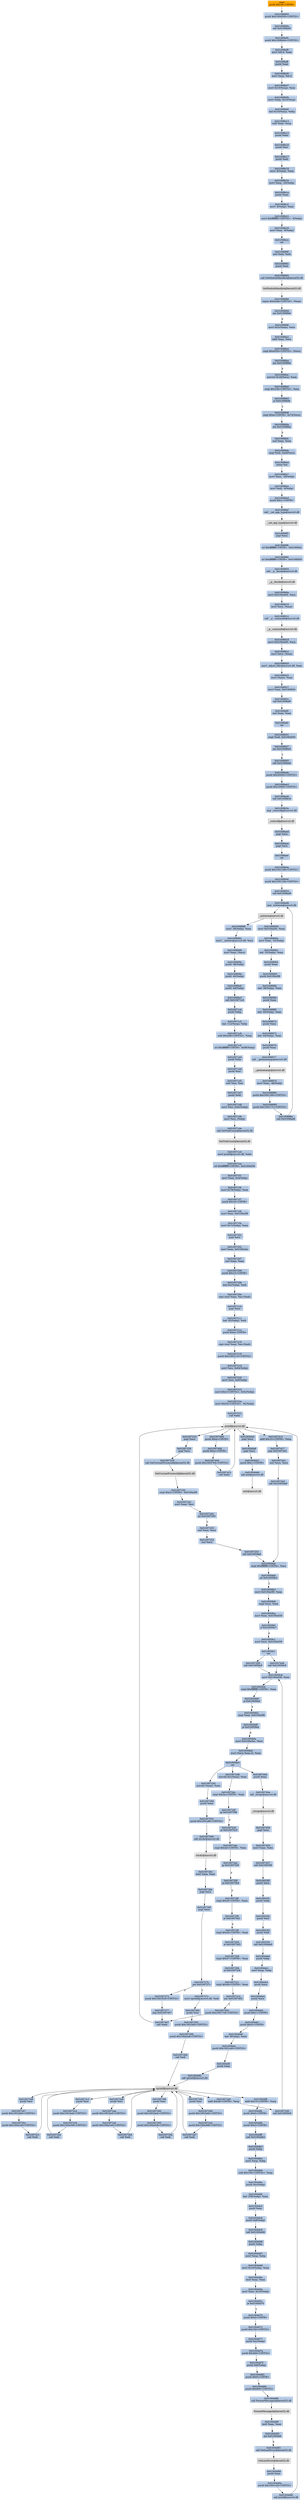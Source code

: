 digraph G {
node[shape=rectangle,style=filled,fillcolor=lightsteelblue,color=lightsteelblue]
bgcolor="transparent"
a0x01008883pushl_0x28UINT8[label="start\npushl $0x28<UINT8>",color="lightgrey",fillcolor="orange"];
a0x01008885pushl_0x1004550UINT32[label="0x01008885\npushl $0x1004550<UINT32>"];
a0x0100888acall_0x01008af4[label="0x0100888a\ncall 0x01008af4"];
a0x01008af4pushl_0x1008b44UINT32[label="0x01008af4\npushl $0x1008b44<UINT32>"];
a0x01008af9movl_fs_0_eax[label="0x01008af9\nmovl %fs:0, %eax"];
a0x01008affpushl_eax[label="0x01008aff\npushl %eax"];
a0x01008b00movl_esp_fs_0[label="0x01008b00\nmovl %esp, %fs:0"];
a0x01008b07movl_0x10esp__eax[label="0x01008b07\nmovl 0x10(%esp), %eax"];
a0x01008b0bmovl_ebp_0x10esp_[label="0x01008b0b\nmovl %ebp, 0x10(%esp)"];
a0x01008b0fleal_0x10esp__ebp[label="0x01008b0f\nleal 0x10(%esp), %ebp"];
a0x01008b13subl_eax_esp[label="0x01008b13\nsubl %eax, %esp"];
a0x01008b15pushl_ebx[label="0x01008b15\npushl %ebx"];
a0x01008b16pushl_esi[label="0x01008b16\npushl %esi"];
a0x01008b17pushl_edi[label="0x01008b17\npushl %edi"];
a0x01008b18movl__8ebp__eax[label="0x01008b18\nmovl -8(%ebp), %eax"];
a0x01008b1bmovl_esp__24ebp_[label="0x01008b1b\nmovl %esp, -24(%ebp)"];
a0x01008b1epushl_eax[label="0x01008b1e\npushl %eax"];
a0x01008b1fmovl__4ebp__eax[label="0x01008b1f\nmovl -4(%ebp), %eax"];
a0x01008b22movl_0xffffffffUINT32__4ebp_[label="0x01008b22\nmovl $0xffffffff<UINT32>, -4(%ebp)"];
a0x01008b29movl_eax__8ebp_[label="0x01008b29\nmovl %eax, -8(%ebp)"];
a0x01008b2cret[label="0x01008b2c\nret"];
a0x0100888fxorl_edi_edi[label="0x0100888f\nxorl %edi, %edi"];
a0x01008891pushl_edi[label="0x01008891\npushl %edi"];
a0x01008892call_GetModuleHandleA_kernel32_dll[label="0x01008892\ncall GetModuleHandleA@kernel32.dll"];
GetModuleHandleA_kernel32_dll[label="GetModuleHandleA@kernel32.dll",color="lightgrey",fillcolor="lightgrey"];
a0x01008898cmpw_0x5a4dUINT16_eax_[label="0x01008898\ncmpw $0x5a4d<UINT16>, (%eax)"];
a0x0100889djne_0x010088be[label="0x0100889d\njne 0x010088be"];
a0x0100889fmovl_0x3ceax__ecx[label="0x0100889f\nmovl 0x3c(%eax), %ecx"];
a0x010088a2addl_eax_ecx[label="0x010088a2\naddl %eax, %ecx"];
a0x010088a4cmpl_0x4550UINT32_ecx_[label="0x010088a4\ncmpl $0x4550<UINT32>, (%ecx)"];
a0x010088aajne_0x010088be[label="0x010088aa\njne 0x010088be"];
a0x010088acmovzwl_0x18ecx__eax[label="0x010088ac\nmovzwl 0x18(%ecx), %eax"];
a0x010088b0cmpl_0x10bUINT32_eax[label="0x010088b0\ncmpl $0x10b<UINT32>, %eax"];
a0x010088b5je_0x010088d6[label="0x010088b5\nje 0x010088d6"];
a0x010088d6cmpl_0xeUINT8_0x74ecx_[label="0x010088d6\ncmpl $0xe<UINT8>, 0x74(%ecx)"];
a0x010088dajbe_0x010088be[label="0x010088da\njbe 0x010088be"];
a0x010088dcxorl_eax_eax[label="0x010088dc\nxorl %eax, %eax"];
a0x010088decmpl_edi_0xe8ecx_[label="0x010088de\ncmpl %edi, 0xe8(%ecx)"];
a0x010088e4setne_al[label="0x010088e4\nsetne %al"];
a0x010088e7movl_eax__28ebp_[label="0x010088e7\nmovl %eax, -28(%ebp)"];
a0x010088eamovl_edi__4ebp_[label="0x010088ea\nmovl %edi, -4(%ebp)"];
a0x010088edpushl_0x1UINT8[label="0x010088ed\npushl $0x1<UINT8>"];
a0x010088efcall___set_app_type_msvcrt_dll[label="0x010088ef\ncall __set_app_type@msvcrt.dll"];
a__set_app_type_msvcrt_dll[label="__set_app_type@msvcrt.dll",color="lightgrey",fillcolor="lightgrey"];
a0x010088f5popl_ecx[label="0x010088f5\npopl %ecx"];
a0x010088f6orl_0xffffffffUINT8_0x0100f44c[label="0x010088f6\norl $0xffffffff<UINT8>, 0x0100f44c"];
a0x010088fdorl_0xffffffffUINT8_0x0100f450[label="0x010088fd\norl $0xffffffff<UINT8>, 0x0100f450"];
a0x01008904call___p__fmode_msvcrt_dll[label="0x01008904\ncall __p__fmode@msvcrt.dll"];
a__p__fmode_msvcrt_dll[label="__p__fmode@msvcrt.dll",color="lightgrey",fillcolor="lightgrey"];
a0x0100890amovl_0x0100a404_ecx[label="0x0100890a\nmovl 0x0100a404, %ecx"];
a0x01008910movl_ecx_eax_[label="0x01008910\nmovl %ecx, (%eax)"];
a0x01008912call___p__commode_msvcrt_dll[label="0x01008912\ncall __p__commode@msvcrt.dll"];
a__p__commode_msvcrt_dll[label="__p__commode@msvcrt.dll",color="lightgrey",fillcolor="lightgrey"];
a0x01008918movl_0x0100a400_ecx[label="0x01008918\nmovl 0x0100a400, %ecx"];
a0x0100891emovl_ecx_eax_[label="0x0100891e\nmovl %ecx, (%eax)"];
a0x01008920movl__adjust_fdiv_msvcrt_dll_eax[label="0x01008920\nmovl _adjust_fdiv@msvcrt.dll, %eax"];
a0x01008925movl_eax__eax[label="0x01008925\nmovl (%eax), %eax"];
a0x01008927movl_eax_0x0100f454[label="0x01008927\nmovl %eax, 0x0100f454"];
a0x0100892ccall_0x01008af0[label="0x0100892c\ncall 0x01008af0"];
a0x01008af0xorl_eax_eax[label="0x01008af0\nxorl %eax, %eax"];
a0x01008af2ret[label="0x01008af2\nret"];
a0x01008931cmpl_edi_0x0100a050[label="0x01008931\ncmpl %edi, 0x0100a050"];
a0x01008937jne_0x01008945[label="0x01008937\njne 0x01008945"];
a0x01008945call_0x01008ade[label="0x01008945\ncall 0x01008ade"];
a0x01008adepushl_0x30000UINT32[label="0x01008ade\npushl $0x30000<UINT32>"];
a0x01008ae3pushl_0x10000UINT32[label="0x01008ae3\npushl $0x10000<UINT32>"];
a0x01008ae8call_0x01008b3e[label="0x01008ae8\ncall 0x01008b3e"];
a0x01008b3ejmp__controlfp_msvcrt_dll[label="0x01008b3e\njmp _controlfp@msvcrt.dll"];
a_controlfp_msvcrt_dll[label="_controlfp@msvcrt.dll",color="lightgrey",fillcolor="lightgrey"];
a0x01008aedpopl_ecx[label="0x01008aed\npopl %ecx"];
a0x01008aeepopl_ecx[label="0x01008aee\npopl %ecx"];
a0x01008aefret[label="0x01008aef\nret"];
a0x0100894apushl_0x1001188UINT32[label="0x0100894a\npushl $0x1001188<UINT32>"];
a0x0100894fpushl_0x1001184UINT32[label="0x0100894f\npushl $0x1001184<UINT32>"];
a0x01008954call_0x01008ad8[label="0x01008954\ncall 0x01008ad8"];
a0x01008ad8jmp__initterm_msvcrt_dll[label="0x01008ad8\njmp _initterm@msvcrt.dll"];
a_initterm_msvcrt_dll[label="_initterm@msvcrt.dll",color="lightgrey",fillcolor="lightgrey"];
a0x01008959movl_0x0100a3fc_eax[label="0x01008959\nmovl 0x0100a3fc, %eax"];
a0x0100895emovl_eax__32ebp_[label="0x0100895e\nmovl %eax, -32(%ebp)"];
a0x01008961leal__32ebp__eax[label="0x01008961\nleal -32(%ebp), %eax"];
a0x01008964pushl_eax[label="0x01008964\npushl %eax"];
a0x01008965pushl_0x0100a3f8[label="0x01008965\npushl 0x0100a3f8"];
a0x0100896bleal__36ebp__eax[label="0x0100896b\nleal -36(%ebp), %eax"];
a0x0100896epushl_eax[label="0x0100896e\npushl %eax"];
a0x0100896fleal__40ebp__eax[label="0x0100896f\nleal -40(%ebp), %eax"];
a0x01008972pushl_eax[label="0x01008972\npushl %eax"];
a0x01008973leal__44ebp__eax[label="0x01008973\nleal -44(%ebp), %eax"];
a0x01008976pushl_eax[label="0x01008976\npushl %eax"];
a0x01008977call___getmainargs_msvcrt_dll[label="0x01008977\ncall __getmainargs@msvcrt.dll"];
a__getmainargs_msvcrt_dll[label="__getmainargs@msvcrt.dll",color="lightgrey",fillcolor="lightgrey"];
a0x0100897dmovl_eax__48ebp_[label="0x0100897d\nmovl %eax, -48(%ebp)"];
a0x01008980pushl_0x1001180UINT32[label="0x01008980\npushl $0x1001180<UINT32>"];
a0x01008985pushl_0x100117cUINT32[label="0x01008985\npushl $0x100117c<UINT32>"];
a0x0100898acall_0x01008ad8[label="0x0100898a\ncall 0x01008ad8"];
a0x0100898fmovl__36ebp__eax[label="0x0100898f\nmovl -36(%ebp), %eax"];
a0x01008992movl___initenv_msvcrt_dll_ecx[label="0x01008992\nmovl __initenv@msvcrt.dll, %ecx"];
a0x01008998movl_eax_ecx_[label="0x01008998\nmovl %eax, (%ecx)"];
a0x0100899apushl__36ebp_[label="0x0100899a\npushl -36(%ebp)"];
a0x0100899dpushl__40ebp_[label="0x0100899d\npushl -40(%ebp)"];
a0x010089a0pushl__44ebp_[label="0x010089a0\npushl -44(%ebp)"];
a0x010089a3call_0x010071c4[label="0x010089a3\ncall 0x010071c4"];
a0x010071c4pushl_ebp[label="0x010071c4\npushl %ebp"];
a0x010071c5leal__112esp__ebp[label="0x010071c5\nleal -112(%esp), %ebp"];
a0x010071c9subl_0x2d8UINT32_esp[label="0x010071c9\nsubl $0x2d8<UINT32>, %esp"];
a0x010071cforl_0xffffffffUINT8_0x68ebp_[label="0x010071cf\norl $0xffffffff<UINT8>, 0x68(%ebp)"];
a0x010071d3pushl_ebx[label="0x010071d3\npushl %ebx"];
a0x010071d4pushl_esi[label="0x010071d4\npushl %esi"];
a0x010071d5xorl_esi_esi[label="0x010071d5\nxorl %esi, %esi"];
a0x010071d7pushl_edi[label="0x010071d7\npushl %edi"];
a0x010071d8movl_esi_0x6cebp_[label="0x010071d8\nmovl %esi, 0x6c(%ebp)"];
a0x010071dbmovl_esi_ebp_[label="0x010071db\nmovl %esi, (%ebp)"];
a0x010071decall_GetTickCount_kernel32_dll[label="0x010071de\ncall GetTickCount@kernel32.dll"];
GetTickCount_kernel32_dll[label="GetTickCount@kernel32.dll",color="lightgrey",fillcolor="lightgrey"];
a0x010071e4movl_printf_msvcrt_dll_ebx[label="0x010071e4\nmovl printf@msvcrt.dll, %ebx"];
a0x010071eaorl_0xffffffffUINT8_0x0100a030[label="0x010071ea\norl $0xffffffff<UINT8>, 0x0100a030"];
a0x010071f1movl_eax_0x4ebp_[label="0x010071f1\nmovl %eax, 0x4(%ebp)"];
a0x010071f4movl_0x78ebp__eax[label="0x010071f4\nmovl 0x78(%ebp), %eax"];
a0x010071f7pushl_0x16UINT8[label="0x010071f7\npushl $0x16<UINT8>"];
a0x010071f9movl_eax_0x0100a3f0[label="0x010071f9\nmovl %eax, 0x0100a3f0"];
a0x010071femovl_0x7cebp__eax[label="0x010071fe\nmovl 0x7c(%ebp), %eax"];
a0x01007201popl_ecx[label="0x01007201\npopl %ecx"];
a0x01007202movl_eax_0x0100a3ec[label="0x01007202\nmovl %eax, 0x0100a3ec"];
a0x01007207xorl_eax_eax[label="0x01007207\nxorl %eax, %eax"];
a0x01007209pushl_0x15UINT8[label="0x01007209\npushl $0x15<UINT8>"];
a0x0100720bleal_0xcebp__edi[label="0x0100720b\nleal 0xc(%ebp), %edi"];
a0x0100720erepz_stosl_eax_es_edi_[label="0x0100720e\nrepz stosl %eax, %es:(%edi)"];
a0x01007210popl_ecx[label="0x01007210\npopl %ecx"];
a0x01007211leal__92ebp__edi[label="0x01007211\nleal -92(%ebp), %edi"];
a0x01007214pushl_0xaUINT8[label="0x01007214\npushl $0xa<UINT8>"];
a0x01007216repz_stosl_eax_es_edi_[label="0x01007216\nrepz stosl %eax, %es:(%edi)"];
a0x01007218pushl_0x1002110UINT32[label="0x01007218\npushl $0x1002110<UINT32>"];
a0x0100721dmovl_esi_0x64ebp_[label="0x0100721d\nmovl %esi, 0x64(%ebp)"];
a0x01007220movl_esi_0x8ebp_[label="0x01007220\nmovl %esi, 0x8(%ebp)"];
a0x01007223movl_0x2UINT32_0x5cebp_[label="0x01007223\nmovl $0x2<UINT32>, 0x5c(%ebp)"];
a0x0100722amovl_0x54UINT32__92ebp_[label="0x0100722a\nmovl $0x54<UINT32>, -92(%ebp)"];
a0x01007231call_ebx[label="0x01007231\ncall %ebx"];
printf_msvcrt_dll[label="printf@msvcrt.dll",color="lightgrey",fillcolor="lightgrey"];
a0x01007233popl_ecx[label="0x01007233\npopl %ecx"];
a0x01007234popl_ecx[label="0x01007234\npopl %ecx"];
a0x01007235call_GetCurrentProcessId_kernel32_dll[label="0x01007235\ncall GetCurrentProcessId@kernel32.dll"];
GetCurrentProcessId_kernel32_dll[label="GetCurrentProcessId@kernel32.dll",color="lightgrey",fillcolor="lightgrey"];
a0x0100723bcmpl_0x2UINT8_0x0100a3f0[label="0x0100723b\ncmpl $0x2<UINT8>, 0x0100a3f0"];
a0x01007242movl_eax_esi[label="0x01007242\nmovl %eax, %esi"];
a0x01007244jnl_0x01007250[label="0x01007244\njnl 0x01007250"];
a0x01007250xorl_ecx_ecx[label="0x01007250\nxorl %ecx, %ecx"];
a0x01007252incl_ecx[label="0x01007252\nincl %ecx"];
a0x01007253call_0x010059a6[label="0x01007253\ncall 0x010059a6"];
a0x010059a6cmpl_0xffffffffUINT8_ecx[label="0x010059a6\ncmpl $0xffffffff<UINT8>, %ecx"];
a0x010059a9jnl_0x010059b3[label="0x010059a9\njnl 0x010059b3"];
a0x010059b3movl_0x0100a3f0_eax[label="0x010059b3\nmovl 0x0100a3f0, %eax"];
a0x010059b8cmpl_ecx_eax[label="0x010059b8\ncmpl %ecx, %eax"];
a0x010059bamovl_eax_0x0100a030[label="0x010059ba\nmovl %eax, 0x0100a030"];
a0x010059bfjl_0x010059c7[label="0x010059bf\njl 0x010059c7"];
a0x010059c1movl_ecx_0x0100a030[label="0x010059c1\nmovl %ecx, 0x0100a030"];
a0x010059c7ret[label="0x010059c7\nret"];
a0x01007258call_0x010059c8[label="0x01007258\ncall 0x010059c8"];
a0x010059c8movl_0x0100a030_eax[label="0x010059c8\nmovl 0x0100a030, %eax"];
a0x010059cdcmpl_0xffffffffUINT8_eax[label="0x010059cd\ncmpl $0xffffffff<UINT8>, %eax"];
a0x010059d0je_0x010059e4[label="0x010059d0\nje 0x010059e4"];
a0x010059d2cmpl_eax_0x0100a3f0[label="0x010059d2\ncmpl %eax, 0x0100a3f0"];
a0x010059d8je_0x010059e4[label="0x010059d8\nje 0x010059e4"];
a0x010059damovl_0x0100a3ec_ecx[label="0x010059da\nmovl 0x0100a3ec, %ecx"];
a0x010059e0movl_ecxeax4__eax[label="0x010059e0\nmovl (%ecx,%eax,4), %eax"];
a0x010059e3ret[label="0x010059e3\nret"];
a0x0100725dmovsbl_eax__eax[label="0x0100725d\nmovsbl (%eax), %eax"];
a0x01007260pushl_eax[label="0x01007260\npushl %eax"];
a0x01007261pushl_0x1001af0UINT32[label="0x01007261\npushl $0x1001af0<UINT32>"];
a0x01007266call_strchr_msvcrt_dll[label="0x01007266\ncall strchr@msvcrt.dll"];
strchr_msvcrt_dll[label="strchr@msvcrt.dll",color="lightgrey",fillcolor="lightgrey"];
a0x0100726ctestl_eax_eax[label="0x0100726c\ntestl %eax, %eax"];
a0x0100726epopl_ecx[label="0x0100726e\npopl %ecx"];
a0x0100726fpopl_ecx[label="0x0100726f\npopl %ecx"];
a0x01007270jne_0x0100727c[label="0x01007270\njne 0x0100727c"];
a0x01007272pushl_0x1001818UINT32[label="0x01007272\npushl $0x1001818<UINT32>"];
a0x0100727cmovl_sprintf_msvcrt_dll_edi[label="0x0100727c\nmovl sprintf@msvcrt.dll, %edi"];
a0x01007282pushl_esi[label="0x01007282\npushl %esi"];
a0x01007283pushl_0x1001bf4UINT32[label="0x01007283\npushl $0x1001bf4<UINT32>"];
a0x01007288pushl_0x100a3a8UINT32[label="0x01007288\npushl $0x100a3a8<UINT32>"];
a0x0100728dcall_edi[label="0x0100728d\ncall %edi"];
sprintf_msvcrt_dll[label="sprintf@msvcrt.dll",color="lightgrey",fillcolor="lightgrey"];
a0x0100728fpushl_esi[label="0x0100728f\npushl %esi"];
a0x01007290pushl_0x1001be4UINT32[label="0x01007290\npushl $0x1001be4<UINT32>"];
a0x01007295pushl_0x100a328UINT32[label="0x01007295\npushl $0x100a328<UINT32>"];
a0x0100729acall_edi[label="0x0100729a\ncall %edi"];
a0x0100729cpushl_esi[label="0x0100729c\npushl %esi"];
a0x0100729dpushl_0x1001bd4UINT32[label="0x0100729d\npushl $0x1001bd4<UINT32>"];
a0x010072a2pushl_0x100a368UINT32[label="0x010072a2\npushl $0x100a368<UINT32>"];
a0x010072a7call_edi[label="0x010072a7\ncall %edi"];
a0x010072a9pushl_esi[label="0x010072a9\npushl %esi"];
a0x010072aapushl_0x1001bc0UINT32[label="0x010072aa\npushl $0x1001bc0<UINT32>"];
a0x010072afpushl_0x100a1e0UINT32[label="0x010072af\npushl $0x100a1e0<UINT32>"];
a0x010072b4call_edi[label="0x010072b4\ncall %edi"];
a0x010072b6pushl_esi[label="0x010072b6\npushl %esi"];
a0x010072b7pushl_0x1001bb0UINT32[label="0x010072b7\npushl $0x1001bb0<UINT32>"];
a0x010072bcpushl_0x100a1a0UINT32[label="0x010072bc\npushl $0x100a1a0<UINT32>"];
a0x010072c1call_edi[label="0x010072c1\ncall %edi"];
a0x010072c3pushl_esi[label="0x010072c3\npushl %esi"];
a0x010072c4pushl_0x1001ba0UINT32[label="0x010072c4\npushl $0x1001ba0<UINT32>"];
a0x010072c9pushl_0x100a160UINT32[label="0x010072c9\npushl $0x100a160<UINT32>"];
a0x010072cecall_edi[label="0x010072ce\ncall %edi"];
a0x010072d0addl_0x48UINT8_esp[label="0x010072d0\naddl $0x48<UINT8>, %esp"];
a0x010072d3call_0x010059c8[label="0x010072d3\ncall 0x010059c8"];
a0x010072d8movsbl_0x1eax__eax[label="0x010072d8\nmovsbl 0x1(%eax), %eax"];
a0x010072dccmpl_0x5aUINT8_eax[label="0x010072dc\ncmpl $0x5a<UINT8>, %eax"];
a0x010072dfjg_0x01007396[label="0x010072df\njg 0x01007396"];
a0x010072e5je_0x01007419[label="0x010072e5\nje 0x01007419"];
a0x010072ebcmpl_0x4dUINT8_eax[label="0x010072eb\ncmpl $0x4d<UINT8>, %eax"];
a0x010072eejg_0x01007328[label="0x010072ee\njg 0x01007328"];
a0x010072f0je_0x010073b4[label="0x010072f0\nje 0x010073b4"];
a0x010072f6cmpl_0x3fUINT8_eax[label="0x010072f6\ncmpl $0x3f<UINT8>, %eax"];
a0x010072f9je_0x01007441[label="0x010072f9\nje 0x01007441"];
a0x010072ffcmpl_0x44UINT8_eax[label="0x010072ff\ncmpl $0x44<UINT8>, %eax"];
a0x01007302je_0x010073d3[label="0x01007302\nje 0x010073d3"];
a0x01007308cmpl_0x47UINT8_eax[label="0x01007308\ncmpl $0x47<UINT8>, %eax"];
a0x0100730bje_0x010073c8[label="0x0100730b\nje 0x010073c8"];
a0x01007311cmpl_0x4bUINT8_eax[label="0x01007311\ncmpl $0x4b<UINT8>, %eax"];
a0x01007314jne_0x01007402[label="0x01007314\njne 0x01007402"];
a0x01007402pushl_0x10017c8UINT32[label="0x01007402\npushl $0x10017c8<UINT32>"];
a0x01007407call_ebx[label="0x01007407\ncall %ebx"];
a0x01007409pushl_0xaUINT8[label="0x01007409\npushl $0xa<UINT8>"];
a0x0100740bpushl_0xaUINT8[label="0x0100740b\npushl $0xa<UINT8>"];
a0x0100740dpushl_0x1003764UINT32[label="0x0100740d\npushl $0x1003764<UINT32>"];
a0x01007412call_ebx[label="0x01007412\ncall %ebx"];
a0x01007414addl_0x10UINT8_esp[label="0x01007414\naddl $0x10<UINT8>, %esp"];
a0x01007417jmp_0x01007441[label="0x01007417\njmp 0x01007441"];
a0x01007441xorl_ecx_ecx[label="0x01007441\nxorl %ecx, %ecx"];
a0x01007443call_0x010059a6[label="0x01007443\ncall 0x010059a6"];
a0x01007448call_0x010059c8[label="0x01007448\ncall 0x010059c8"];
a0x0100744dpushl_eax[label="0x0100744d\npushl %eax"];
a0x0100744ecall__strupr_msvcrt_dll[label="0x0100744e\ncall _strupr@msvcrt.dll"];
a_strupr_msvcrt_dll[label="_strupr@msvcrt.dll",color="lightgrey",fillcolor="lightgrey"];
a0x01007454popl_ecx[label="0x01007454\npopl %ecx"];
a0x01007455movl_eax_ebx[label="0x01007455\nmovl %eax, %ebx"];
a0x01007457call_0x010052f0[label="0x01007457\ncall 0x010052f0"];
a0x010052f0pushl_ecx[label="0x010052f0\npushl %ecx"];
a0x010052f1pushl_ebp[label="0x010052f1\npushl %ebp"];
a0x010052f2pushl_esi[label="0x010052f2\npushl %esi"];
a0x010052f3pushl_edi[label="0x010052f3\npushl %edi"];
a0x010052f4call_0x01004de0[label="0x010052f4\ncall 0x01004de0"];
a0x01004de0pushl_ebp[label="0x01004de0\npushl %ebp"];
a0x01004de1movl_esp_ebp[label="0x01004de1\nmovl %esp, %ebp"];
a0x01004de3pushl_ecx[label="0x01004de3\npushl %ecx"];
a0x01004de4pushl_ecx[label="0x01004de4\npushl %ecx"];
a0x01004de5pushl_0x1UINT8[label="0x01004de5\npushl $0x1<UINT8>"];
a0x01004de7pushl_0x5UINT8[label="0x01004de7\npushl $0x5<UINT8>"];
a0x01004de9leal__8ebp__eax[label="0x01004de9\nleal -8(%ebp), %eax"];
a0x01004decpushl_0x1001c40UINT32[label="0x01004dec\npushl $0x1001c40<UINT32>"];
a0x01004df1pushl_eax[label="0x01004df1\npushl %eax"];
a0x01004df2call_sprintf_msvcrt_dll[label="0x01004df2\ncall sprintf@msvcrt.dll"];
a0x01004df8addl_0x10UINT8_esp[label="0x01004df8\naddl $0x10<UINT8>, %esp"];
a0x01004dfbpushl_0x0UINT8[label="0x01004dfb\npushl $0x0<UINT8>"];
a0x01004dfdpushl_0x3UINT8[label="0x01004dfd\npushl $0x3<UINT8>"];
a0x01004dffcall_0x01004db3[label="0x01004dff\ncall 0x01004db3"];
a0x01004db3pushl_ebp[label="0x01004db3\npushl %ebp"];
a0x01004db4movl_esp_ebp[label="0x01004db4\nmovl %esp, %ebp"];
a0x01004db6subl_0x100UINT32_esp[label="0x01004db6\nsubl $0x100<UINT32>, %esp"];
a0x01004dbcpushl_0xcebp_[label="0x01004dbc\npushl 0xc(%ebp)"];
a0x01004dbfleal__256ebp__eax[label="0x01004dbf\nleal -256(%ebp), %eax"];
a0x01004dc5pushl_eax[label="0x01004dc5\npushl %eax"];
a0x01004dc6pushl_0x8ebp_[label="0x01004dc6\npushl 0x8(%ebp)"];
a0x01004dc9call_0x01004d46[label="0x01004dc9\ncall 0x01004d46"];
a0x01004d46pushl_ebp[label="0x01004d46\npushl %ebp"];
a0x01004d47movl_esp_ebp[label="0x01004d47\nmovl %esp, %ebp"];
a0x01004d49movl_0x10ebp__eax[label="0x01004d49\nmovl 0x10(%ebp), %eax"];
a0x01004d4ctestl_eax_eax[label="0x01004d4c\ntestl %eax, %eax"];
a0x01004d4emovl_eax_0x10ebp_[label="0x01004d4e\nmovl %eax, 0x10(%ebp)"];
a0x01004d51je_0x01004d70[label="0x01004d51\nje 0x01004d70"];
a0x01004d70pushl_0x0UINT8[label="0x01004d70\npushl $0x0<UINT8>"];
a0x01004d72pushl_0x100UINT32[label="0x01004d72\npushl $0x100<UINT32>"];
a0x01004d77pushl_0xcebp_[label="0x01004d77\npushl 0xc(%ebp)"];
a0x01004d7apushl_0x400UINT32[label="0x01004d7a\npushl $0x400<UINT32>"];
a0x01004d7fpushl_0x8ebp_[label="0x01004d7f\npushl 0x8(%ebp)"];
a0x01004d82pushl_0x0UINT8[label="0x01004d82\npushl $0x0<UINT8>"];
a0x01004d84pushl_0x800UINT32[label="0x01004d84\npushl $0x800<UINT32>"];
a0x01004d89call_FormatMessageA_kernel32_dll[label="0x01004d89\ncall FormatMessageA@kernel32.dll"];
FormatMessageA_kernel32_dll[label="FormatMessageA@kernel32.dll",color="lightgrey",fillcolor="lightgrey"];
a0x01004d8ftestl_eax_eax[label="0x01004d8f\ntestl %eax, %eax"];
a0x01004d91jne_0x01004daf[label="0x01004d91\njne 0x01004daf"];
a0x01004d93call_GetLastError_kernel32_dll[label="0x01004d93\ncall GetLastError@kernel32.dll"];
GetLastError_kernel32_dll[label="GetLastError@kernel32.dll",color="lightgrey",fillcolor="lightgrey"];
a0x01004d99pushl_eax[label="0x01004d99\npushl %eax"];
a0x01004d9apushl_0x1001c20UINT32[label="0x01004d9a\npushl $0x1001c20<UINT32>"];
a0x01004d9fcall_printf_msvcrt_dll[label="0x01004d9f\ncall printf@msvcrt.dll"];
a0x01004da5popl_ecx[label="0x01004da5\npopl %ecx"];
a0x01004da6popl_ecx[label="0x01004da6\npopl %ecx"];
a0x01004da7pushl_0x1UINT8[label="0x01004da7\npushl $0x1<UINT8>"];
a0x01004da9call_exit_msvcrt_dll[label="0x01004da9\ncall exit@msvcrt.dll"];
exit_msvcrt_dll[label="exit@msvcrt.dll",color="lightgrey",fillcolor="lightgrey"];
a0x01007277jmp_0x01007407[label="0x01007277\njmp 0x01007407"];
a0x01008883pushl_0x28UINT8 -> a0x01008885pushl_0x1004550UINT32 [color="#000000"];
a0x01008885pushl_0x1004550UINT32 -> a0x0100888acall_0x01008af4 [color="#000000"];
a0x0100888acall_0x01008af4 -> a0x01008af4pushl_0x1008b44UINT32 [color="#000000"];
a0x01008af4pushl_0x1008b44UINT32 -> a0x01008af9movl_fs_0_eax [color="#000000"];
a0x01008af9movl_fs_0_eax -> a0x01008affpushl_eax [color="#000000"];
a0x01008affpushl_eax -> a0x01008b00movl_esp_fs_0 [color="#000000"];
a0x01008b00movl_esp_fs_0 -> a0x01008b07movl_0x10esp__eax [color="#000000"];
a0x01008b07movl_0x10esp__eax -> a0x01008b0bmovl_ebp_0x10esp_ [color="#000000"];
a0x01008b0bmovl_ebp_0x10esp_ -> a0x01008b0fleal_0x10esp__ebp [color="#000000"];
a0x01008b0fleal_0x10esp__ebp -> a0x01008b13subl_eax_esp [color="#000000"];
a0x01008b13subl_eax_esp -> a0x01008b15pushl_ebx [color="#000000"];
a0x01008b15pushl_ebx -> a0x01008b16pushl_esi [color="#000000"];
a0x01008b16pushl_esi -> a0x01008b17pushl_edi [color="#000000"];
a0x01008b17pushl_edi -> a0x01008b18movl__8ebp__eax [color="#000000"];
a0x01008b18movl__8ebp__eax -> a0x01008b1bmovl_esp__24ebp_ [color="#000000"];
a0x01008b1bmovl_esp__24ebp_ -> a0x01008b1epushl_eax [color="#000000"];
a0x01008b1epushl_eax -> a0x01008b1fmovl__4ebp__eax [color="#000000"];
a0x01008b1fmovl__4ebp__eax -> a0x01008b22movl_0xffffffffUINT32__4ebp_ [color="#000000"];
a0x01008b22movl_0xffffffffUINT32__4ebp_ -> a0x01008b29movl_eax__8ebp_ [color="#000000"];
a0x01008b29movl_eax__8ebp_ -> a0x01008b2cret [color="#000000"];
a0x01008b2cret -> a0x0100888fxorl_edi_edi [color="#000000"];
a0x0100888fxorl_edi_edi -> a0x01008891pushl_edi [color="#000000"];
a0x01008891pushl_edi -> a0x01008892call_GetModuleHandleA_kernel32_dll [color="#000000"];
a0x01008892call_GetModuleHandleA_kernel32_dll -> GetModuleHandleA_kernel32_dll [color="#000000"];
GetModuleHandleA_kernel32_dll -> a0x01008898cmpw_0x5a4dUINT16_eax_ [color="#000000"];
a0x01008898cmpw_0x5a4dUINT16_eax_ -> a0x0100889djne_0x010088be [color="#000000"];
a0x0100889djne_0x010088be -> a0x0100889fmovl_0x3ceax__ecx [color="#000000",label="F"];
a0x0100889fmovl_0x3ceax__ecx -> a0x010088a2addl_eax_ecx [color="#000000"];
a0x010088a2addl_eax_ecx -> a0x010088a4cmpl_0x4550UINT32_ecx_ [color="#000000"];
a0x010088a4cmpl_0x4550UINT32_ecx_ -> a0x010088aajne_0x010088be [color="#000000"];
a0x010088aajne_0x010088be -> a0x010088acmovzwl_0x18ecx__eax [color="#000000",label="F"];
a0x010088acmovzwl_0x18ecx__eax -> a0x010088b0cmpl_0x10bUINT32_eax [color="#000000"];
a0x010088b0cmpl_0x10bUINT32_eax -> a0x010088b5je_0x010088d6 [color="#000000"];
a0x010088b5je_0x010088d6 -> a0x010088d6cmpl_0xeUINT8_0x74ecx_ [color="#000000",label="T"];
a0x010088d6cmpl_0xeUINT8_0x74ecx_ -> a0x010088dajbe_0x010088be [color="#000000"];
a0x010088dajbe_0x010088be -> a0x010088dcxorl_eax_eax [color="#000000",label="F"];
a0x010088dcxorl_eax_eax -> a0x010088decmpl_edi_0xe8ecx_ [color="#000000"];
a0x010088decmpl_edi_0xe8ecx_ -> a0x010088e4setne_al [color="#000000"];
a0x010088e4setne_al -> a0x010088e7movl_eax__28ebp_ [color="#000000"];
a0x010088e7movl_eax__28ebp_ -> a0x010088eamovl_edi__4ebp_ [color="#000000"];
a0x010088eamovl_edi__4ebp_ -> a0x010088edpushl_0x1UINT8 [color="#000000"];
a0x010088edpushl_0x1UINT8 -> a0x010088efcall___set_app_type_msvcrt_dll [color="#000000"];
a0x010088efcall___set_app_type_msvcrt_dll -> a__set_app_type_msvcrt_dll [color="#000000"];
a__set_app_type_msvcrt_dll -> a0x010088f5popl_ecx [color="#000000"];
a0x010088f5popl_ecx -> a0x010088f6orl_0xffffffffUINT8_0x0100f44c [color="#000000"];
a0x010088f6orl_0xffffffffUINT8_0x0100f44c -> a0x010088fdorl_0xffffffffUINT8_0x0100f450 [color="#000000"];
a0x010088fdorl_0xffffffffUINT8_0x0100f450 -> a0x01008904call___p__fmode_msvcrt_dll [color="#000000"];
a0x01008904call___p__fmode_msvcrt_dll -> a__p__fmode_msvcrt_dll [color="#000000"];
a__p__fmode_msvcrt_dll -> a0x0100890amovl_0x0100a404_ecx [color="#000000"];
a0x0100890amovl_0x0100a404_ecx -> a0x01008910movl_ecx_eax_ [color="#000000"];
a0x01008910movl_ecx_eax_ -> a0x01008912call___p__commode_msvcrt_dll [color="#000000"];
a0x01008912call___p__commode_msvcrt_dll -> a__p__commode_msvcrt_dll [color="#000000"];
a__p__commode_msvcrt_dll -> a0x01008918movl_0x0100a400_ecx [color="#000000"];
a0x01008918movl_0x0100a400_ecx -> a0x0100891emovl_ecx_eax_ [color="#000000"];
a0x0100891emovl_ecx_eax_ -> a0x01008920movl__adjust_fdiv_msvcrt_dll_eax [color="#000000"];
a0x01008920movl__adjust_fdiv_msvcrt_dll_eax -> a0x01008925movl_eax__eax [color="#000000"];
a0x01008925movl_eax__eax -> a0x01008927movl_eax_0x0100f454 [color="#000000"];
a0x01008927movl_eax_0x0100f454 -> a0x0100892ccall_0x01008af0 [color="#000000"];
a0x0100892ccall_0x01008af0 -> a0x01008af0xorl_eax_eax [color="#000000"];
a0x01008af0xorl_eax_eax -> a0x01008af2ret [color="#000000"];
a0x01008af2ret -> a0x01008931cmpl_edi_0x0100a050 [color="#000000"];
a0x01008931cmpl_edi_0x0100a050 -> a0x01008937jne_0x01008945 [color="#000000"];
a0x01008937jne_0x01008945 -> a0x01008945call_0x01008ade [color="#000000",label="T"];
a0x01008945call_0x01008ade -> a0x01008adepushl_0x30000UINT32 [color="#000000"];
a0x01008adepushl_0x30000UINT32 -> a0x01008ae3pushl_0x10000UINT32 [color="#000000"];
a0x01008ae3pushl_0x10000UINT32 -> a0x01008ae8call_0x01008b3e [color="#000000"];
a0x01008ae8call_0x01008b3e -> a0x01008b3ejmp__controlfp_msvcrt_dll [color="#000000"];
a0x01008b3ejmp__controlfp_msvcrt_dll -> a_controlfp_msvcrt_dll [color="#000000"];
a_controlfp_msvcrt_dll -> a0x01008aedpopl_ecx [color="#000000"];
a0x01008aedpopl_ecx -> a0x01008aeepopl_ecx [color="#000000"];
a0x01008aeepopl_ecx -> a0x01008aefret [color="#000000"];
a0x01008aefret -> a0x0100894apushl_0x1001188UINT32 [color="#000000"];
a0x0100894apushl_0x1001188UINT32 -> a0x0100894fpushl_0x1001184UINT32 [color="#000000"];
a0x0100894fpushl_0x1001184UINT32 -> a0x01008954call_0x01008ad8 [color="#000000"];
a0x01008954call_0x01008ad8 -> a0x01008ad8jmp__initterm_msvcrt_dll [color="#000000"];
a0x01008ad8jmp__initterm_msvcrt_dll -> a_initterm_msvcrt_dll [color="#000000"];
a_initterm_msvcrt_dll -> a0x01008959movl_0x0100a3fc_eax [color="#000000"];
a0x01008959movl_0x0100a3fc_eax -> a0x0100895emovl_eax__32ebp_ [color="#000000"];
a0x0100895emovl_eax__32ebp_ -> a0x01008961leal__32ebp__eax [color="#000000"];
a0x01008961leal__32ebp__eax -> a0x01008964pushl_eax [color="#000000"];
a0x01008964pushl_eax -> a0x01008965pushl_0x0100a3f8 [color="#000000"];
a0x01008965pushl_0x0100a3f8 -> a0x0100896bleal__36ebp__eax [color="#000000"];
a0x0100896bleal__36ebp__eax -> a0x0100896epushl_eax [color="#000000"];
a0x0100896epushl_eax -> a0x0100896fleal__40ebp__eax [color="#000000"];
a0x0100896fleal__40ebp__eax -> a0x01008972pushl_eax [color="#000000"];
a0x01008972pushl_eax -> a0x01008973leal__44ebp__eax [color="#000000"];
a0x01008973leal__44ebp__eax -> a0x01008976pushl_eax [color="#000000"];
a0x01008976pushl_eax -> a0x01008977call___getmainargs_msvcrt_dll [color="#000000"];
a0x01008977call___getmainargs_msvcrt_dll -> a__getmainargs_msvcrt_dll [color="#000000"];
a__getmainargs_msvcrt_dll -> a0x0100897dmovl_eax__48ebp_ [color="#000000"];
a0x0100897dmovl_eax__48ebp_ -> a0x01008980pushl_0x1001180UINT32 [color="#000000"];
a0x01008980pushl_0x1001180UINT32 -> a0x01008985pushl_0x100117cUINT32 [color="#000000"];
a0x01008985pushl_0x100117cUINT32 -> a0x0100898acall_0x01008ad8 [color="#000000"];
a0x0100898acall_0x01008ad8 -> a0x01008ad8jmp__initterm_msvcrt_dll [color="#000000"];
a_initterm_msvcrt_dll -> a0x0100898fmovl__36ebp__eax [color="#000000"];
a0x0100898fmovl__36ebp__eax -> a0x01008992movl___initenv_msvcrt_dll_ecx [color="#000000"];
a0x01008992movl___initenv_msvcrt_dll_ecx -> a0x01008998movl_eax_ecx_ [color="#000000"];
a0x01008998movl_eax_ecx_ -> a0x0100899apushl__36ebp_ [color="#000000"];
a0x0100899apushl__36ebp_ -> a0x0100899dpushl__40ebp_ [color="#000000"];
a0x0100899dpushl__40ebp_ -> a0x010089a0pushl__44ebp_ [color="#000000"];
a0x010089a0pushl__44ebp_ -> a0x010089a3call_0x010071c4 [color="#000000"];
a0x010089a3call_0x010071c4 -> a0x010071c4pushl_ebp [color="#000000"];
a0x010071c4pushl_ebp -> a0x010071c5leal__112esp__ebp [color="#000000"];
a0x010071c5leal__112esp__ebp -> a0x010071c9subl_0x2d8UINT32_esp [color="#000000"];
a0x010071c9subl_0x2d8UINT32_esp -> a0x010071cforl_0xffffffffUINT8_0x68ebp_ [color="#000000"];
a0x010071cforl_0xffffffffUINT8_0x68ebp_ -> a0x010071d3pushl_ebx [color="#000000"];
a0x010071d3pushl_ebx -> a0x010071d4pushl_esi [color="#000000"];
a0x010071d4pushl_esi -> a0x010071d5xorl_esi_esi [color="#000000"];
a0x010071d5xorl_esi_esi -> a0x010071d7pushl_edi [color="#000000"];
a0x010071d7pushl_edi -> a0x010071d8movl_esi_0x6cebp_ [color="#000000"];
a0x010071d8movl_esi_0x6cebp_ -> a0x010071dbmovl_esi_ebp_ [color="#000000"];
a0x010071dbmovl_esi_ebp_ -> a0x010071decall_GetTickCount_kernel32_dll [color="#000000"];
a0x010071decall_GetTickCount_kernel32_dll -> GetTickCount_kernel32_dll [color="#000000"];
GetTickCount_kernel32_dll -> a0x010071e4movl_printf_msvcrt_dll_ebx [color="#000000"];
a0x010071e4movl_printf_msvcrt_dll_ebx -> a0x010071eaorl_0xffffffffUINT8_0x0100a030 [color="#000000"];
a0x010071eaorl_0xffffffffUINT8_0x0100a030 -> a0x010071f1movl_eax_0x4ebp_ [color="#000000"];
a0x010071f1movl_eax_0x4ebp_ -> a0x010071f4movl_0x78ebp__eax [color="#000000"];
a0x010071f4movl_0x78ebp__eax -> a0x010071f7pushl_0x16UINT8 [color="#000000"];
a0x010071f7pushl_0x16UINT8 -> a0x010071f9movl_eax_0x0100a3f0 [color="#000000"];
a0x010071f9movl_eax_0x0100a3f0 -> a0x010071femovl_0x7cebp__eax [color="#000000"];
a0x010071femovl_0x7cebp__eax -> a0x01007201popl_ecx [color="#000000"];
a0x01007201popl_ecx -> a0x01007202movl_eax_0x0100a3ec [color="#000000"];
a0x01007202movl_eax_0x0100a3ec -> a0x01007207xorl_eax_eax [color="#000000"];
a0x01007207xorl_eax_eax -> a0x01007209pushl_0x15UINT8 [color="#000000"];
a0x01007209pushl_0x15UINT8 -> a0x0100720bleal_0xcebp__edi [color="#000000"];
a0x0100720bleal_0xcebp__edi -> a0x0100720erepz_stosl_eax_es_edi_ [color="#000000"];
a0x0100720erepz_stosl_eax_es_edi_ -> a0x01007210popl_ecx [color="#000000"];
a0x01007210popl_ecx -> a0x01007211leal__92ebp__edi [color="#000000"];
a0x01007211leal__92ebp__edi -> a0x01007214pushl_0xaUINT8 [color="#000000"];
a0x01007214pushl_0xaUINT8 -> a0x01007216repz_stosl_eax_es_edi_ [color="#000000"];
a0x01007216repz_stosl_eax_es_edi_ -> a0x01007218pushl_0x1002110UINT32 [color="#000000"];
a0x01007218pushl_0x1002110UINT32 -> a0x0100721dmovl_esi_0x64ebp_ [color="#000000"];
a0x0100721dmovl_esi_0x64ebp_ -> a0x01007220movl_esi_0x8ebp_ [color="#000000"];
a0x01007220movl_esi_0x8ebp_ -> a0x01007223movl_0x2UINT32_0x5cebp_ [color="#000000"];
a0x01007223movl_0x2UINT32_0x5cebp_ -> a0x0100722amovl_0x54UINT32__92ebp_ [color="#000000"];
a0x0100722amovl_0x54UINT32__92ebp_ -> a0x01007231call_ebx [color="#000000"];
a0x01007231call_ebx -> printf_msvcrt_dll [color="#000000"];
printf_msvcrt_dll -> a0x01007233popl_ecx [color="#000000"];
a0x01007233popl_ecx -> a0x01007234popl_ecx [color="#000000"];
a0x01007234popl_ecx -> a0x01007235call_GetCurrentProcessId_kernel32_dll [color="#000000"];
a0x01007235call_GetCurrentProcessId_kernel32_dll -> GetCurrentProcessId_kernel32_dll [color="#000000"];
GetCurrentProcessId_kernel32_dll -> a0x0100723bcmpl_0x2UINT8_0x0100a3f0 [color="#000000"];
a0x0100723bcmpl_0x2UINT8_0x0100a3f0 -> a0x01007242movl_eax_esi [color="#000000"];
a0x01007242movl_eax_esi -> a0x01007244jnl_0x01007250 [color="#000000"];
a0x01007244jnl_0x01007250 -> a0x01007250xorl_ecx_ecx [color="#000000",label="T"];
a0x01007250xorl_ecx_ecx -> a0x01007252incl_ecx [color="#000000"];
a0x01007252incl_ecx -> a0x01007253call_0x010059a6 [color="#000000"];
a0x01007253call_0x010059a6 -> a0x010059a6cmpl_0xffffffffUINT8_ecx [color="#000000"];
a0x010059a6cmpl_0xffffffffUINT8_ecx -> a0x010059a9jnl_0x010059b3 [color="#000000"];
a0x010059a9jnl_0x010059b3 -> a0x010059b3movl_0x0100a3f0_eax [color="#000000",label="T"];
a0x010059b3movl_0x0100a3f0_eax -> a0x010059b8cmpl_ecx_eax [color="#000000"];
a0x010059b8cmpl_ecx_eax -> a0x010059bamovl_eax_0x0100a030 [color="#000000"];
a0x010059bamovl_eax_0x0100a030 -> a0x010059bfjl_0x010059c7 [color="#000000"];
a0x010059bfjl_0x010059c7 -> a0x010059c1movl_ecx_0x0100a030 [color="#000000",label="F"];
a0x010059c1movl_ecx_0x0100a030 -> a0x010059c7ret [color="#000000"];
a0x010059c7ret -> a0x01007258call_0x010059c8 [color="#000000"];
a0x01007258call_0x010059c8 -> a0x010059c8movl_0x0100a030_eax [color="#000000"];
a0x010059c8movl_0x0100a030_eax -> a0x010059cdcmpl_0xffffffffUINT8_eax [color="#000000"];
a0x010059cdcmpl_0xffffffffUINT8_eax -> a0x010059d0je_0x010059e4 [color="#000000"];
a0x010059d0je_0x010059e4 -> a0x010059d2cmpl_eax_0x0100a3f0 [color="#000000",label="F"];
a0x010059d2cmpl_eax_0x0100a3f0 -> a0x010059d8je_0x010059e4 [color="#000000"];
a0x010059d8je_0x010059e4 -> a0x010059damovl_0x0100a3ec_ecx [color="#000000",label="F"];
a0x010059damovl_0x0100a3ec_ecx -> a0x010059e0movl_ecxeax4__eax [color="#000000"];
a0x010059e0movl_ecxeax4__eax -> a0x010059e3ret [color="#000000"];
a0x010059e3ret -> a0x0100725dmovsbl_eax__eax [color="#000000"];
a0x0100725dmovsbl_eax__eax -> a0x01007260pushl_eax [color="#000000"];
a0x01007260pushl_eax -> a0x01007261pushl_0x1001af0UINT32 [color="#000000"];
a0x01007261pushl_0x1001af0UINT32 -> a0x01007266call_strchr_msvcrt_dll [color="#000000"];
a0x01007266call_strchr_msvcrt_dll -> strchr_msvcrt_dll [color="#000000"];
strchr_msvcrt_dll -> a0x0100726ctestl_eax_eax [color="#000000"];
a0x0100726ctestl_eax_eax -> a0x0100726epopl_ecx [color="#000000"];
a0x0100726epopl_ecx -> a0x0100726fpopl_ecx [color="#000000"];
a0x0100726fpopl_ecx -> a0x01007270jne_0x0100727c [color="#000000"];
a0x01007270jne_0x0100727c -> a0x01007272pushl_0x1001818UINT32 [color="#000000",label="F"];
a0x01007270jne_0x0100727c -> a0x0100727cmovl_sprintf_msvcrt_dll_edi [color="#000000",label="T"];
a0x0100727cmovl_sprintf_msvcrt_dll_edi -> a0x01007282pushl_esi [color="#000000"];
a0x01007282pushl_esi -> a0x01007283pushl_0x1001bf4UINT32 [color="#000000"];
a0x01007283pushl_0x1001bf4UINT32 -> a0x01007288pushl_0x100a3a8UINT32 [color="#000000"];
a0x01007288pushl_0x100a3a8UINT32 -> a0x0100728dcall_edi [color="#000000"];
a0x0100728dcall_edi -> sprintf_msvcrt_dll [color="#000000"];
sprintf_msvcrt_dll -> a0x0100728fpushl_esi [color="#000000"];
a0x0100728fpushl_esi -> a0x01007290pushl_0x1001be4UINT32 [color="#000000"];
a0x01007290pushl_0x1001be4UINT32 -> a0x01007295pushl_0x100a328UINT32 [color="#000000"];
a0x01007295pushl_0x100a328UINT32 -> a0x0100729acall_edi [color="#000000"];
a0x0100729acall_edi -> sprintf_msvcrt_dll [color="#000000"];
sprintf_msvcrt_dll -> a0x0100729cpushl_esi [color="#000000"];
a0x0100729cpushl_esi -> a0x0100729dpushl_0x1001bd4UINT32 [color="#000000"];
a0x0100729dpushl_0x1001bd4UINT32 -> a0x010072a2pushl_0x100a368UINT32 [color="#000000"];
a0x010072a2pushl_0x100a368UINT32 -> a0x010072a7call_edi [color="#000000"];
a0x010072a7call_edi -> sprintf_msvcrt_dll [color="#000000"];
sprintf_msvcrt_dll -> a0x010072a9pushl_esi [color="#000000"];
a0x010072a9pushl_esi -> a0x010072aapushl_0x1001bc0UINT32 [color="#000000"];
a0x010072aapushl_0x1001bc0UINT32 -> a0x010072afpushl_0x100a1e0UINT32 [color="#000000"];
a0x010072afpushl_0x100a1e0UINT32 -> a0x010072b4call_edi [color="#000000"];
a0x010072b4call_edi -> sprintf_msvcrt_dll [color="#000000"];
sprintf_msvcrt_dll -> a0x010072b6pushl_esi [color="#000000"];
a0x010072b6pushl_esi -> a0x010072b7pushl_0x1001bb0UINT32 [color="#000000"];
a0x010072b7pushl_0x1001bb0UINT32 -> a0x010072bcpushl_0x100a1a0UINT32 [color="#000000"];
a0x010072bcpushl_0x100a1a0UINT32 -> a0x010072c1call_edi [color="#000000"];
a0x010072c1call_edi -> sprintf_msvcrt_dll [color="#000000"];
sprintf_msvcrt_dll -> a0x010072c3pushl_esi [color="#000000"];
a0x010072c3pushl_esi -> a0x010072c4pushl_0x1001ba0UINT32 [color="#000000"];
a0x010072c4pushl_0x1001ba0UINT32 -> a0x010072c9pushl_0x100a160UINT32 [color="#000000"];
a0x010072c9pushl_0x100a160UINT32 -> a0x010072cecall_edi [color="#000000"];
a0x010072cecall_edi -> sprintf_msvcrt_dll [color="#000000"];
sprintf_msvcrt_dll -> a0x010072d0addl_0x48UINT8_esp [color="#000000"];
a0x010072d0addl_0x48UINT8_esp -> a0x010072d3call_0x010059c8 [color="#000000"];
a0x010072d3call_0x010059c8 -> a0x010059c8movl_0x0100a030_eax [color="#000000"];
a0x010059e3ret -> a0x010072d8movsbl_0x1eax__eax [color="#000000"];
a0x010072d8movsbl_0x1eax__eax -> a0x010072dccmpl_0x5aUINT8_eax [color="#000000"];
a0x010072dccmpl_0x5aUINT8_eax -> a0x010072dfjg_0x01007396 [color="#000000"];
a0x010072dfjg_0x01007396 -> a0x010072e5je_0x01007419 [color="#000000",label="F"];
a0x010072e5je_0x01007419 -> a0x010072ebcmpl_0x4dUINT8_eax [color="#000000",label="F"];
a0x010072ebcmpl_0x4dUINT8_eax -> a0x010072eejg_0x01007328 [color="#000000"];
a0x010072eejg_0x01007328 -> a0x010072f0je_0x010073b4 [color="#000000",label="F"];
a0x010072f0je_0x010073b4 -> a0x010072f6cmpl_0x3fUINT8_eax [color="#000000",label="F"];
a0x010072f6cmpl_0x3fUINT8_eax -> a0x010072f9je_0x01007441 [color="#000000"];
a0x010072f9je_0x01007441 -> a0x010072ffcmpl_0x44UINT8_eax [color="#000000",label="F"];
a0x010072ffcmpl_0x44UINT8_eax -> a0x01007302je_0x010073d3 [color="#000000"];
a0x01007302je_0x010073d3 -> a0x01007308cmpl_0x47UINT8_eax [color="#000000",label="F"];
a0x01007308cmpl_0x47UINT8_eax -> a0x0100730bje_0x010073c8 [color="#000000"];
a0x0100730bje_0x010073c8 -> a0x01007311cmpl_0x4bUINT8_eax [color="#000000",label="F"];
a0x01007311cmpl_0x4bUINT8_eax -> a0x01007314jne_0x01007402 [color="#000000"];
a0x01007314jne_0x01007402 -> a0x01007402pushl_0x10017c8UINT32 [color="#000000",label="T"];
a0x01007402pushl_0x10017c8UINT32 -> a0x01007407call_ebx [color="#000000"];
a0x01007407call_ebx -> printf_msvcrt_dll [color="#000000"];
printf_msvcrt_dll -> a0x01007409pushl_0xaUINT8 [color="#000000"];
a0x01007409pushl_0xaUINT8 -> a0x0100740bpushl_0xaUINT8 [color="#000000"];
a0x0100740bpushl_0xaUINT8 -> a0x0100740dpushl_0x1003764UINT32 [color="#000000"];
a0x0100740dpushl_0x1003764UINT32 -> a0x01007412call_ebx [color="#000000"];
a0x01007412call_ebx -> printf_msvcrt_dll [color="#000000"];
printf_msvcrt_dll -> a0x01007414addl_0x10UINT8_esp [color="#000000"];
a0x01007414addl_0x10UINT8_esp -> a0x01007417jmp_0x01007441 [color="#000000"];
a0x01007417jmp_0x01007441 -> a0x01007441xorl_ecx_ecx [color="#000000"];
a0x01007441xorl_ecx_ecx -> a0x01007443call_0x010059a6 [color="#000000"];
a0x01007443call_0x010059a6 -> a0x010059a6cmpl_0xffffffffUINT8_ecx [color="#000000"];
a0x010059c7ret -> a0x01007448call_0x010059c8 [color="#000000"];
a0x01007448call_0x010059c8 -> a0x010059c8movl_0x0100a030_eax [color="#000000"];
a0x010059e3ret -> a0x0100744dpushl_eax [color="#000000"];
a0x0100744dpushl_eax -> a0x0100744ecall__strupr_msvcrt_dll [color="#000000"];
a0x0100744ecall__strupr_msvcrt_dll -> a_strupr_msvcrt_dll [color="#000000"];
a_strupr_msvcrt_dll -> a0x01007454popl_ecx [color="#000000"];
a0x01007454popl_ecx -> a0x01007455movl_eax_ebx [color="#000000"];
a0x01007455movl_eax_ebx -> a0x01007457call_0x010052f0 [color="#000000"];
a0x01007457call_0x010052f0 -> a0x010052f0pushl_ecx [color="#000000"];
a0x010052f0pushl_ecx -> a0x010052f1pushl_ebp [color="#000000"];
a0x010052f1pushl_ebp -> a0x010052f2pushl_esi [color="#000000"];
a0x010052f2pushl_esi -> a0x010052f3pushl_edi [color="#000000"];
a0x010052f3pushl_edi -> a0x010052f4call_0x01004de0 [color="#000000"];
a0x010052f4call_0x01004de0 -> a0x01004de0pushl_ebp [color="#000000"];
a0x01004de0pushl_ebp -> a0x01004de1movl_esp_ebp [color="#000000"];
a0x01004de1movl_esp_ebp -> a0x01004de3pushl_ecx [color="#000000"];
a0x01004de3pushl_ecx -> a0x01004de4pushl_ecx [color="#000000"];
a0x01004de4pushl_ecx -> a0x01004de5pushl_0x1UINT8 [color="#000000"];
a0x01004de5pushl_0x1UINT8 -> a0x01004de7pushl_0x5UINT8 [color="#000000"];
a0x01004de7pushl_0x5UINT8 -> a0x01004de9leal__8ebp__eax [color="#000000"];
a0x01004de9leal__8ebp__eax -> a0x01004decpushl_0x1001c40UINT32 [color="#000000"];
a0x01004decpushl_0x1001c40UINT32 -> a0x01004df1pushl_eax [color="#000000"];
a0x01004df1pushl_eax -> a0x01004df2call_sprintf_msvcrt_dll [color="#000000"];
a0x01004df2call_sprintf_msvcrt_dll -> sprintf_msvcrt_dll [color="#000000"];
sprintf_msvcrt_dll -> a0x01004df8addl_0x10UINT8_esp [color="#000000"];
a0x01004df8addl_0x10UINT8_esp -> a0x01004dfbpushl_0x0UINT8 [color="#000000"];
a0x01004dfbpushl_0x0UINT8 -> a0x01004dfdpushl_0x3UINT8 [color="#000000"];
a0x01004dfdpushl_0x3UINT8 -> a0x01004dffcall_0x01004db3 [color="#000000"];
a0x01004dffcall_0x01004db3 -> a0x01004db3pushl_ebp [color="#000000"];
a0x01004db3pushl_ebp -> a0x01004db4movl_esp_ebp [color="#000000"];
a0x01004db4movl_esp_ebp -> a0x01004db6subl_0x100UINT32_esp [color="#000000"];
a0x01004db6subl_0x100UINT32_esp -> a0x01004dbcpushl_0xcebp_ [color="#000000"];
a0x01004dbcpushl_0xcebp_ -> a0x01004dbfleal__256ebp__eax [color="#000000"];
a0x01004dbfleal__256ebp__eax -> a0x01004dc5pushl_eax [color="#000000"];
a0x01004dc5pushl_eax -> a0x01004dc6pushl_0x8ebp_ [color="#000000"];
a0x01004dc6pushl_0x8ebp_ -> a0x01004dc9call_0x01004d46 [color="#000000"];
a0x01004dc9call_0x01004d46 -> a0x01004d46pushl_ebp [color="#000000"];
a0x01004d46pushl_ebp -> a0x01004d47movl_esp_ebp [color="#000000"];
a0x01004d47movl_esp_ebp -> a0x01004d49movl_0x10ebp__eax [color="#000000"];
a0x01004d49movl_0x10ebp__eax -> a0x01004d4ctestl_eax_eax [color="#000000"];
a0x01004d4ctestl_eax_eax -> a0x01004d4emovl_eax_0x10ebp_ [color="#000000"];
a0x01004d4emovl_eax_0x10ebp_ -> a0x01004d51je_0x01004d70 [color="#000000"];
a0x01004d51je_0x01004d70 -> a0x01004d70pushl_0x0UINT8 [color="#000000",label="T"];
a0x01004d70pushl_0x0UINT8 -> a0x01004d72pushl_0x100UINT32 [color="#000000"];
a0x01004d72pushl_0x100UINT32 -> a0x01004d77pushl_0xcebp_ [color="#000000"];
a0x01004d77pushl_0xcebp_ -> a0x01004d7apushl_0x400UINT32 [color="#000000"];
a0x01004d7apushl_0x400UINT32 -> a0x01004d7fpushl_0x8ebp_ [color="#000000"];
a0x01004d7fpushl_0x8ebp_ -> a0x01004d82pushl_0x0UINT8 [color="#000000"];
a0x01004d82pushl_0x0UINT8 -> a0x01004d84pushl_0x800UINT32 [color="#000000"];
a0x01004d84pushl_0x800UINT32 -> a0x01004d89call_FormatMessageA_kernel32_dll [color="#000000"];
a0x01004d89call_FormatMessageA_kernel32_dll -> FormatMessageA_kernel32_dll [color="#000000"];
FormatMessageA_kernel32_dll -> a0x01004d8ftestl_eax_eax [color="#000000"];
a0x01004d8ftestl_eax_eax -> a0x01004d91jne_0x01004daf [color="#000000"];
a0x01004d91jne_0x01004daf -> a0x01004d93call_GetLastError_kernel32_dll [color="#000000",label="F"];
a0x01004d93call_GetLastError_kernel32_dll -> GetLastError_kernel32_dll [color="#000000"];
GetLastError_kernel32_dll -> a0x01004d99pushl_eax [color="#000000"];
a0x01004d99pushl_eax -> a0x01004d9apushl_0x1001c20UINT32 [color="#000000"];
a0x01004d9apushl_0x1001c20UINT32 -> a0x01004d9fcall_printf_msvcrt_dll [color="#000000"];
a0x01004d9fcall_printf_msvcrt_dll -> printf_msvcrt_dll [color="#000000"];
printf_msvcrt_dll -> a0x01004da5popl_ecx [color="#000000"];
a0x01004da5popl_ecx -> a0x01004da6popl_ecx [color="#000000"];
a0x01004da6popl_ecx -> a0x01004da7pushl_0x1UINT8 [color="#000000"];
a0x01004da7pushl_0x1UINT8 -> a0x01004da9call_exit_msvcrt_dll [color="#000000"];
a0x01004da9call_exit_msvcrt_dll -> exit_msvcrt_dll [color="#000000"];
a0x01007272pushl_0x1001818UINT32 -> a0x01007277jmp_0x01007407 [color="#000000"];
a0x01007277jmp_0x01007407 -> a0x01007407call_ebx [color="#000000"];
}
